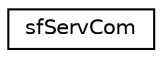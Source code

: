 digraph "Graphical Class Hierarchy"
{
 // LATEX_PDF_SIZE
  edge [fontname="Helvetica",fontsize="10",labelfontname="Helvetica",labelfontsize="10"];
  node [fontname="Helvetica",fontsize="10",shape=record];
  rankdir="LR";
  Node0 [label="sfServCom",height=0.2,width=0.4,color="black", fillcolor="white", style="filled",URL="$structsfServCom.html",tooltip=" "];
}
